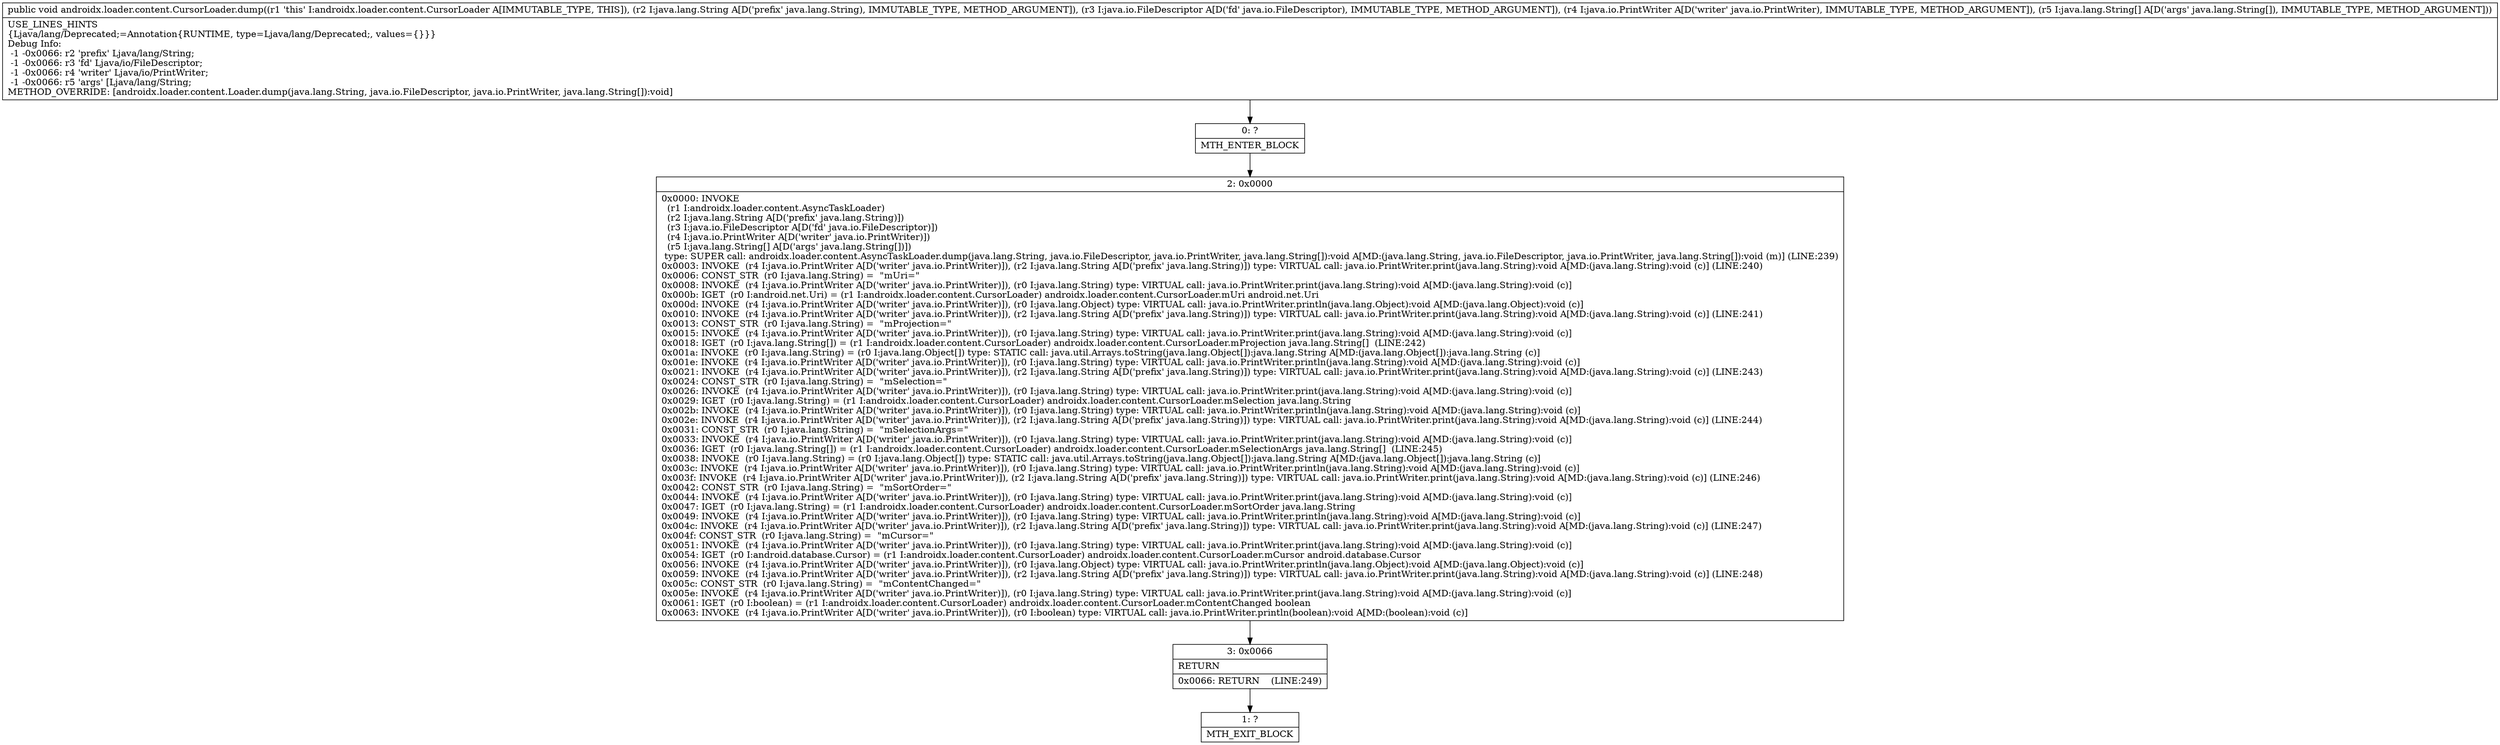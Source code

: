 digraph "CFG forandroidx.loader.content.CursorLoader.dump(Ljava\/lang\/String;Ljava\/io\/FileDescriptor;Ljava\/io\/PrintWriter;[Ljava\/lang\/String;)V" {
Node_0 [shape=record,label="{0\:\ ?|MTH_ENTER_BLOCK\l}"];
Node_2 [shape=record,label="{2\:\ 0x0000|0x0000: INVOKE  \l  (r1 I:androidx.loader.content.AsyncTaskLoader)\l  (r2 I:java.lang.String A[D('prefix' java.lang.String)])\l  (r3 I:java.io.FileDescriptor A[D('fd' java.io.FileDescriptor)])\l  (r4 I:java.io.PrintWriter A[D('writer' java.io.PrintWriter)])\l  (r5 I:java.lang.String[] A[D('args' java.lang.String[])])\l type: SUPER call: androidx.loader.content.AsyncTaskLoader.dump(java.lang.String, java.io.FileDescriptor, java.io.PrintWriter, java.lang.String[]):void A[MD:(java.lang.String, java.io.FileDescriptor, java.io.PrintWriter, java.lang.String[]):void (m)] (LINE:239)\l0x0003: INVOKE  (r4 I:java.io.PrintWriter A[D('writer' java.io.PrintWriter)]), (r2 I:java.lang.String A[D('prefix' java.lang.String)]) type: VIRTUAL call: java.io.PrintWriter.print(java.lang.String):void A[MD:(java.lang.String):void (c)] (LINE:240)\l0x0006: CONST_STR  (r0 I:java.lang.String) =  \"mUri=\" \l0x0008: INVOKE  (r4 I:java.io.PrintWriter A[D('writer' java.io.PrintWriter)]), (r0 I:java.lang.String) type: VIRTUAL call: java.io.PrintWriter.print(java.lang.String):void A[MD:(java.lang.String):void (c)]\l0x000b: IGET  (r0 I:android.net.Uri) = (r1 I:androidx.loader.content.CursorLoader) androidx.loader.content.CursorLoader.mUri android.net.Uri \l0x000d: INVOKE  (r4 I:java.io.PrintWriter A[D('writer' java.io.PrintWriter)]), (r0 I:java.lang.Object) type: VIRTUAL call: java.io.PrintWriter.println(java.lang.Object):void A[MD:(java.lang.Object):void (c)]\l0x0010: INVOKE  (r4 I:java.io.PrintWriter A[D('writer' java.io.PrintWriter)]), (r2 I:java.lang.String A[D('prefix' java.lang.String)]) type: VIRTUAL call: java.io.PrintWriter.print(java.lang.String):void A[MD:(java.lang.String):void (c)] (LINE:241)\l0x0013: CONST_STR  (r0 I:java.lang.String) =  \"mProjection=\" \l0x0015: INVOKE  (r4 I:java.io.PrintWriter A[D('writer' java.io.PrintWriter)]), (r0 I:java.lang.String) type: VIRTUAL call: java.io.PrintWriter.print(java.lang.String):void A[MD:(java.lang.String):void (c)]\l0x0018: IGET  (r0 I:java.lang.String[]) = (r1 I:androidx.loader.content.CursorLoader) androidx.loader.content.CursorLoader.mProjection java.lang.String[]  (LINE:242)\l0x001a: INVOKE  (r0 I:java.lang.String) = (r0 I:java.lang.Object[]) type: STATIC call: java.util.Arrays.toString(java.lang.Object[]):java.lang.String A[MD:(java.lang.Object[]):java.lang.String (c)]\l0x001e: INVOKE  (r4 I:java.io.PrintWriter A[D('writer' java.io.PrintWriter)]), (r0 I:java.lang.String) type: VIRTUAL call: java.io.PrintWriter.println(java.lang.String):void A[MD:(java.lang.String):void (c)]\l0x0021: INVOKE  (r4 I:java.io.PrintWriter A[D('writer' java.io.PrintWriter)]), (r2 I:java.lang.String A[D('prefix' java.lang.String)]) type: VIRTUAL call: java.io.PrintWriter.print(java.lang.String):void A[MD:(java.lang.String):void (c)] (LINE:243)\l0x0024: CONST_STR  (r0 I:java.lang.String) =  \"mSelection=\" \l0x0026: INVOKE  (r4 I:java.io.PrintWriter A[D('writer' java.io.PrintWriter)]), (r0 I:java.lang.String) type: VIRTUAL call: java.io.PrintWriter.print(java.lang.String):void A[MD:(java.lang.String):void (c)]\l0x0029: IGET  (r0 I:java.lang.String) = (r1 I:androidx.loader.content.CursorLoader) androidx.loader.content.CursorLoader.mSelection java.lang.String \l0x002b: INVOKE  (r4 I:java.io.PrintWriter A[D('writer' java.io.PrintWriter)]), (r0 I:java.lang.String) type: VIRTUAL call: java.io.PrintWriter.println(java.lang.String):void A[MD:(java.lang.String):void (c)]\l0x002e: INVOKE  (r4 I:java.io.PrintWriter A[D('writer' java.io.PrintWriter)]), (r2 I:java.lang.String A[D('prefix' java.lang.String)]) type: VIRTUAL call: java.io.PrintWriter.print(java.lang.String):void A[MD:(java.lang.String):void (c)] (LINE:244)\l0x0031: CONST_STR  (r0 I:java.lang.String) =  \"mSelectionArgs=\" \l0x0033: INVOKE  (r4 I:java.io.PrintWriter A[D('writer' java.io.PrintWriter)]), (r0 I:java.lang.String) type: VIRTUAL call: java.io.PrintWriter.print(java.lang.String):void A[MD:(java.lang.String):void (c)]\l0x0036: IGET  (r0 I:java.lang.String[]) = (r1 I:androidx.loader.content.CursorLoader) androidx.loader.content.CursorLoader.mSelectionArgs java.lang.String[]  (LINE:245)\l0x0038: INVOKE  (r0 I:java.lang.String) = (r0 I:java.lang.Object[]) type: STATIC call: java.util.Arrays.toString(java.lang.Object[]):java.lang.String A[MD:(java.lang.Object[]):java.lang.String (c)]\l0x003c: INVOKE  (r4 I:java.io.PrintWriter A[D('writer' java.io.PrintWriter)]), (r0 I:java.lang.String) type: VIRTUAL call: java.io.PrintWriter.println(java.lang.String):void A[MD:(java.lang.String):void (c)]\l0x003f: INVOKE  (r4 I:java.io.PrintWriter A[D('writer' java.io.PrintWriter)]), (r2 I:java.lang.String A[D('prefix' java.lang.String)]) type: VIRTUAL call: java.io.PrintWriter.print(java.lang.String):void A[MD:(java.lang.String):void (c)] (LINE:246)\l0x0042: CONST_STR  (r0 I:java.lang.String) =  \"mSortOrder=\" \l0x0044: INVOKE  (r4 I:java.io.PrintWriter A[D('writer' java.io.PrintWriter)]), (r0 I:java.lang.String) type: VIRTUAL call: java.io.PrintWriter.print(java.lang.String):void A[MD:(java.lang.String):void (c)]\l0x0047: IGET  (r0 I:java.lang.String) = (r1 I:androidx.loader.content.CursorLoader) androidx.loader.content.CursorLoader.mSortOrder java.lang.String \l0x0049: INVOKE  (r4 I:java.io.PrintWriter A[D('writer' java.io.PrintWriter)]), (r0 I:java.lang.String) type: VIRTUAL call: java.io.PrintWriter.println(java.lang.String):void A[MD:(java.lang.String):void (c)]\l0x004c: INVOKE  (r4 I:java.io.PrintWriter A[D('writer' java.io.PrintWriter)]), (r2 I:java.lang.String A[D('prefix' java.lang.String)]) type: VIRTUAL call: java.io.PrintWriter.print(java.lang.String):void A[MD:(java.lang.String):void (c)] (LINE:247)\l0x004f: CONST_STR  (r0 I:java.lang.String) =  \"mCursor=\" \l0x0051: INVOKE  (r4 I:java.io.PrintWriter A[D('writer' java.io.PrintWriter)]), (r0 I:java.lang.String) type: VIRTUAL call: java.io.PrintWriter.print(java.lang.String):void A[MD:(java.lang.String):void (c)]\l0x0054: IGET  (r0 I:android.database.Cursor) = (r1 I:androidx.loader.content.CursorLoader) androidx.loader.content.CursorLoader.mCursor android.database.Cursor \l0x0056: INVOKE  (r4 I:java.io.PrintWriter A[D('writer' java.io.PrintWriter)]), (r0 I:java.lang.Object) type: VIRTUAL call: java.io.PrintWriter.println(java.lang.Object):void A[MD:(java.lang.Object):void (c)]\l0x0059: INVOKE  (r4 I:java.io.PrintWriter A[D('writer' java.io.PrintWriter)]), (r2 I:java.lang.String A[D('prefix' java.lang.String)]) type: VIRTUAL call: java.io.PrintWriter.print(java.lang.String):void A[MD:(java.lang.String):void (c)] (LINE:248)\l0x005c: CONST_STR  (r0 I:java.lang.String) =  \"mContentChanged=\" \l0x005e: INVOKE  (r4 I:java.io.PrintWriter A[D('writer' java.io.PrintWriter)]), (r0 I:java.lang.String) type: VIRTUAL call: java.io.PrintWriter.print(java.lang.String):void A[MD:(java.lang.String):void (c)]\l0x0061: IGET  (r0 I:boolean) = (r1 I:androidx.loader.content.CursorLoader) androidx.loader.content.CursorLoader.mContentChanged boolean \l0x0063: INVOKE  (r4 I:java.io.PrintWriter A[D('writer' java.io.PrintWriter)]), (r0 I:boolean) type: VIRTUAL call: java.io.PrintWriter.println(boolean):void A[MD:(boolean):void (c)]\l}"];
Node_3 [shape=record,label="{3\:\ 0x0066|RETURN\l|0x0066: RETURN    (LINE:249)\l}"];
Node_1 [shape=record,label="{1\:\ ?|MTH_EXIT_BLOCK\l}"];
MethodNode[shape=record,label="{public void androidx.loader.content.CursorLoader.dump((r1 'this' I:androidx.loader.content.CursorLoader A[IMMUTABLE_TYPE, THIS]), (r2 I:java.lang.String A[D('prefix' java.lang.String), IMMUTABLE_TYPE, METHOD_ARGUMENT]), (r3 I:java.io.FileDescriptor A[D('fd' java.io.FileDescriptor), IMMUTABLE_TYPE, METHOD_ARGUMENT]), (r4 I:java.io.PrintWriter A[D('writer' java.io.PrintWriter), IMMUTABLE_TYPE, METHOD_ARGUMENT]), (r5 I:java.lang.String[] A[D('args' java.lang.String[]), IMMUTABLE_TYPE, METHOD_ARGUMENT]))  | USE_LINES_HINTS\l\{Ljava\/lang\/Deprecated;=Annotation\{RUNTIME, type=Ljava\/lang\/Deprecated;, values=\{\}\}\}\lDebug Info:\l  \-1 \-0x0066: r2 'prefix' Ljava\/lang\/String;\l  \-1 \-0x0066: r3 'fd' Ljava\/io\/FileDescriptor;\l  \-1 \-0x0066: r4 'writer' Ljava\/io\/PrintWriter;\l  \-1 \-0x0066: r5 'args' [Ljava\/lang\/String;\lMETHOD_OVERRIDE: [androidx.loader.content.Loader.dump(java.lang.String, java.io.FileDescriptor, java.io.PrintWriter, java.lang.String[]):void]\l}"];
MethodNode -> Node_0;Node_0 -> Node_2;
Node_2 -> Node_3;
Node_3 -> Node_1;
}

